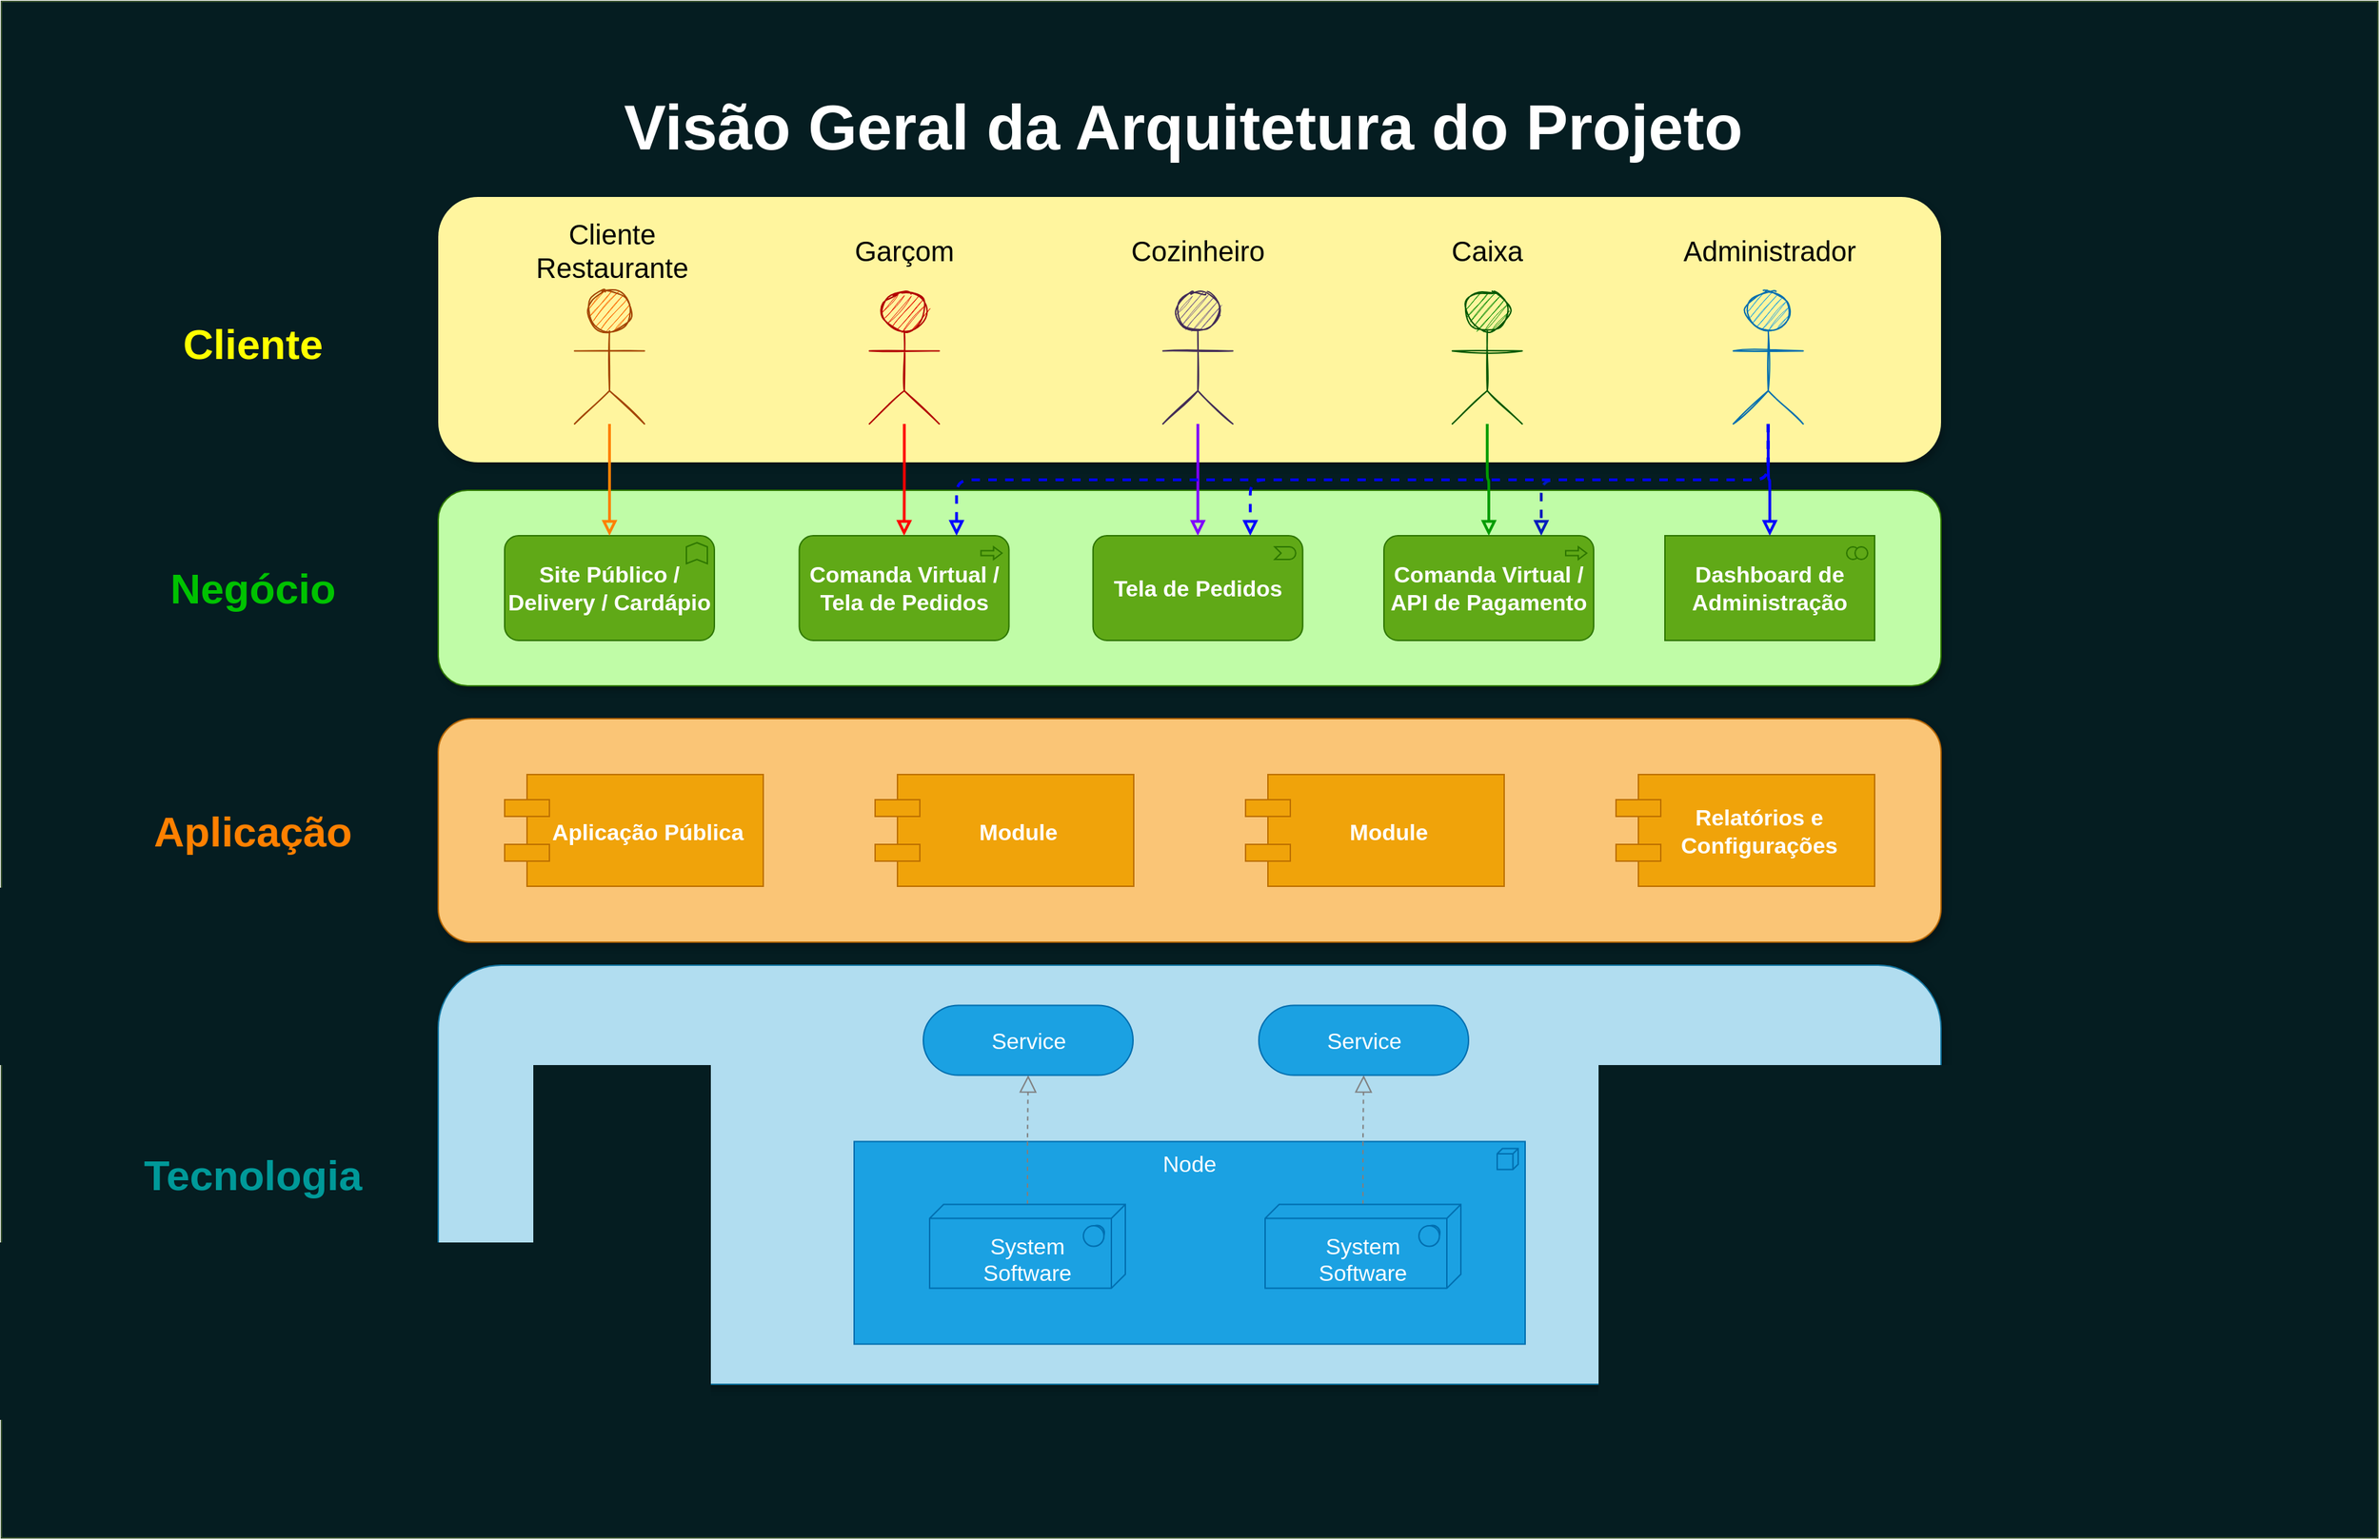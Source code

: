 <mxfile version="14.4.8" type="github">
  <diagram id="6I0OCvxSQrVGMHxT2VVA" name="Page-1">
    <mxGraphModel dx="1240" dy="741" grid="1" gridSize="10" guides="1" tooltips="1" connect="1" arrows="1" fold="1" page="1" pageScale="1" pageWidth="850" pageHeight="1100" math="0" shadow="0">
      <root>
        <mxCell id="0" />
        <mxCell id="1" parent="0" />
        <mxCell id="h5tcPj6z0kSrEmYkM9e4-1" value="" style="rounded=0;whiteSpace=wrap;html=1;strokeColor=#3A5431;sketch=0;shadow=0;glass=0;aspect=fixed;labelBackgroundColor=none;labelBorderColor=none;movable=0;recursiveResize=1;editable=0;comic=0;resizable=0;rotatable=0;deletable=0;connectable=0;fillColor=#051D21;" vertex="1" parent="1">
          <mxGeometry width="1700" height="1100" as="geometry" />
        </mxCell>
        <mxCell id="h5tcPj6z0kSrEmYkM9e4-2" value="" style="whiteSpace=wrap;html=1;strokeColor=none;strokeWidth=1;fontSize=14;shadow=1;sketch=0;fillColor=#FFF59E;fontColor=#F1FC86;rounded=1;movable=0;resizable=0;rotatable=0;deletable=0;editable=0;connectable=0;" vertex="1" parent="1">
          <mxGeometry x="312.5" y="140" width="1075" height="190" as="geometry" />
        </mxCell>
        <mxCell id="dKdSaXE48SgPbhcamS2K-30" value="" style="whiteSpace=wrap;html=1;strokeColor=#10739e;strokeWidth=1;fillColor=#b1ddf0;fontSize=14;rounded=1;shadow=1;movable=0;resizable=0;rotatable=0;deletable=0;editable=0;connectable=0;" parent="1" vertex="1">
          <mxGeometry x="312.5" y="690" width="1075" height="300" as="geometry" />
        </mxCell>
        <mxCell id="dKdSaXE48SgPbhcamS2K-31" value="" style="whiteSpace=wrap;html=1;strokeColor=#b46504;strokeWidth=1;fontSize=14;rounded=1;shadow=1;fillColor=#FAC576;movable=0;resizable=0;rotatable=0;deletable=0;editable=0;connectable=0;" parent="1" vertex="1">
          <mxGeometry x="312.5" y="513.5" width="1075" height="160" as="geometry" />
        </mxCell>
        <mxCell id="dKdSaXE48SgPbhcamS2K-32" value="" style="whiteSpace=wrap;html=1;strokeColor=#2D7600;strokeWidth=1;fontSize=14;rounded=1;shadow=1;fontColor=#ffffff;fillColor=#C0FCA7;movable=0;resizable=0;rotatable=0;deletable=0;editable=0;connectable=0;" parent="1" vertex="1">
          <mxGeometry x="312.5" y="350" width="1075" height="140" as="geometry" />
        </mxCell>
        <mxCell id="dKdSaXE48SgPbhcamS2K-33" value="Node" style="html=1;whiteSpace=wrap;fillColor=#1ba1e2;shape=mxgraph.archimate3.application;appType=node;archiType=square;fontSize=16;verticalAlign=top;strokeColor=#006EAF;fontColor=#ffffff;" parent="1" vertex="1">
          <mxGeometry x="610" y="816.25" width="480" height="145" as="geometry" />
        </mxCell>
        <mxCell id="dKdSaXE48SgPbhcamS2K-34" style="edgeStyle=elbowEdgeStyle;rounded=1;elbow=vertical;html=1;startSize=10;endArrow=block;endFill=0;endSize=10;jettySize=auto;orthogonalLoop=1;strokeColor=#808080;fontSize=14;dashed=1;" parent="1" source="dKdSaXE48SgPbhcamS2K-35" target="dKdSaXE48SgPbhcamS2K-40" edge="1">
          <mxGeometry relative="1" as="geometry" />
        </mxCell>
        <mxCell id="dKdSaXE48SgPbhcamS2K-35" value="&lt;div style=&quot;font-size: 16px;&quot;&gt;&lt;br style=&quot;font-size: 16px;&quot;&gt;&lt;/div&gt;System&lt;div style=&quot;font-size: 16px;&quot;&gt;Software&lt;/div&gt;" style="html=1;whiteSpace=wrap;fillColor=#1ba1e2;shape=mxgraph.archimate3.tech;techType=sysSw;fontSize=16;strokeColor=#006EAF;fontColor=#ffffff;" parent="1" vertex="1">
          <mxGeometry x="664" y="861.25" width="140" height="60" as="geometry" />
        </mxCell>
        <mxCell id="dKdSaXE48SgPbhcamS2K-36" style="edgeStyle=elbowEdgeStyle;rounded=1;elbow=vertical;html=1;startSize=10;endArrow=block;endFill=0;endSize=10;jettySize=auto;orthogonalLoop=1;strokeColor=#808080;fontSize=14;dashed=1;" parent="1" source="dKdSaXE48SgPbhcamS2K-37" target="dKdSaXE48SgPbhcamS2K-45" edge="1">
          <mxGeometry relative="1" as="geometry" />
        </mxCell>
        <mxCell id="dKdSaXE48SgPbhcamS2K-37" value="&lt;div style=&quot;font-size: 16px;&quot;&gt;&lt;br style=&quot;font-size: 16px;&quot;&gt;&lt;/div&gt;&lt;div style=&quot;font-size: 16px;&quot;&gt;&lt;span style=&quot;font-size: 16px;&quot;&gt;System&lt;/span&gt;&lt;div style=&quot;font-size: 16px;&quot;&gt;Software&lt;/div&gt;&lt;/div&gt;" style="html=1;whiteSpace=wrap;fillColor=#1ba1e2;shape=mxgraph.archimate3.tech;techType=sysSw;fontSize=16;strokeColor=#006EAF;fontColor=#ffffff;" parent="1" vertex="1">
          <mxGeometry x="904" y="861.25" width="140" height="60" as="geometry" />
        </mxCell>
        <mxCell id="dKdSaXE48SgPbhcamS2K-40" value="Service" style="html=1;whiteSpace=wrap;fillColor=#1ba1e2;shape=mxgraph.archimate3.service;fontSize=16;strokeColor=#006EAF;fontColor=#ffffff;" parent="1" vertex="1">
          <mxGeometry x="659.5" y="718.75" width="150" height="50" as="geometry" />
        </mxCell>
        <mxCell id="dKdSaXE48SgPbhcamS2K-45" value="Service" style="html=1;whiteSpace=wrap;fillColor=#1ba1e2;shape=mxgraph.archimate3.service;fontSize=16;strokeColor=#006EAF;fontColor=#ffffff;" parent="1" vertex="1">
          <mxGeometry x="899.5" y="718.75" width="150" height="50" as="geometry" />
        </mxCell>
        <mxCell id="dKdSaXE48SgPbhcamS2K-47" value="Aplicação Pública" style="shape=component;align=center;fillColor=#f0a30a;fontSize=16;strokeColor=#BD7000;fontColor=#ffffff;spacingLeft=20;fontStyle=1" parent="1" vertex="1">
          <mxGeometry x="360" y="553.5" width="185" height="80" as="geometry" />
        </mxCell>
        <mxCell id="dKdSaXE48SgPbhcamS2K-49" value="Module" style="shape=component;align=center;fillColor=#f0a30a;fontSize=16;strokeColor=#BD7000;fontColor=#ffffff;spacingLeft=20;fontStyle=1" parent="1" vertex="1">
          <mxGeometry x="625" y="553.5" width="185" height="80" as="geometry" />
        </mxCell>
        <mxCell id="dKdSaXE48SgPbhcamS2K-51" value="Module" style="shape=component;align=center;fillColor=#f0a30a;fontSize=16;strokeColor=#BD7000;fontColor=#ffffff;spacingLeft=20;fontStyle=1" parent="1" vertex="1">
          <mxGeometry x="890" y="553.5" width="185" height="80" as="geometry" />
        </mxCell>
        <mxCell id="dKdSaXE48SgPbhcamS2K-53" value="Relatórios e Configurações" style="shape=component;align=center;fillColor=#f0a30a;fontSize=16;strokeColor=#BD7000;fontColor=#ffffff;whiteSpace=wrap;html=1;spacingLeft=20;fontStyle=1" parent="1" vertex="1">
          <mxGeometry x="1155" y="553.5" width="185" height="80" as="geometry" />
        </mxCell>
        <mxCell id="dKdSaXE48SgPbhcamS2K-54" value="Site Público / Delivery / Cardápio" style="html=1;whiteSpace=wrap;fillColor=#60a917;shape=mxgraph.archimate3.application;appType=func;archiType=rounded;fontSize=16;strokeColor=#2D7600;fontColor=#ffffff;fontStyle=1" parent="1" vertex="1">
          <mxGeometry x="360" y="382.5" width="150" height="75" as="geometry" />
        </mxCell>
        <mxCell id="dKdSaXE48SgPbhcamS2K-55" value="&lt;div style=&quot;font-size: 16px;&quot;&gt;Dashboard de Administração&lt;/div&gt;" style="html=1;whiteSpace=wrap;fillColor=#60a917;shape=mxgraph.archimate3.application;appType=collab;archiType=square;fontSize=16;sketch=0;strokeColor=#2D7600;fontColor=#ffffff;fontStyle=1" parent="1" vertex="1">
          <mxGeometry x="1190" y="382.5" width="150" height="75" as="geometry" />
        </mxCell>
        <mxCell id="dKdSaXE48SgPbhcamS2K-56" value="Tela de Pedidos" style="html=1;whiteSpace=wrap;fillColor=#60a917;shape=mxgraph.archimate3.application;appType=event;archiType=rounded;fontSize=16;strokeColor=#2D7600;fontColor=#ffffff;sketch=0;fontStyle=1" parent="1" vertex="1">
          <mxGeometry x="780.87" y="382.5" width="150" height="75" as="geometry" />
        </mxCell>
        <mxCell id="dKdSaXE48SgPbhcamS2K-57" value="&lt;div style=&quot;font-size: 16px;&quot;&gt;Comanda Virtual / API de Pagamento&lt;/div&gt;" style="html=1;whiteSpace=wrap;shape=mxgraph.archimate3.application;appType=proc;archiType=rounded;fontSize=16;fillColor=#60a917;strokeColor=#2D7600;fontColor=#ffffff;fontStyle=1" parent="1" vertex="1">
          <mxGeometry x="989.01" y="382.5" width="150" height="75" as="geometry" />
        </mxCell>
        <mxCell id="dKdSaXE48SgPbhcamS2K-58" value="Tecnologia" style="text;html=1;strokeColor=none;fillColor=none;align=center;verticalAlign=middle;whiteSpace=wrap;fontSize=30;fontStyle=1;fontColor=#009999;movable=0;resizable=0;rotatable=0;deletable=0;editable=0;connectable=0;" parent="1" vertex="1">
          <mxGeometry x="60" y="830" width="240" height="20" as="geometry" />
        </mxCell>
        <mxCell id="dKdSaXE48SgPbhcamS2K-59" value="Aplicação" style="text;html=1;strokeColor=none;fillColor=none;align=center;verticalAlign=middle;whiteSpace=wrap;fontSize=30;fontStyle=1;fontColor=#FF8000;movable=0;resizable=0;rotatable=0;deletable=0;editable=0;connectable=0;" parent="1" vertex="1">
          <mxGeometry x="60" y="583.5" width="240" height="20" as="geometry" />
        </mxCell>
        <mxCell id="dKdSaXE48SgPbhcamS2K-60" value="Negócio" style="text;html=1;strokeColor=none;fillColor=none;align=center;verticalAlign=middle;whiteSpace=wrap;fontSize=30;fontStyle=1;labelBackgroundColor=none;fontColor=#00C200;labelBorderColor=none;movable=0;resizable=0;rotatable=0;deletable=0;editable=0;connectable=0;" parent="1" vertex="1">
          <mxGeometry x="60" y="410" width="240" height="20" as="geometry" />
        </mxCell>
        <mxCell id="dKdSaXE48SgPbhcamS2K-61" style="edgeStyle=elbowEdgeStyle;rounded=1;elbow=vertical;html=1;endArrow=block;endFill=0;jettySize=auto;orthogonalLoop=1;fontSize=14;strokeColor=#FF8000;strokeWidth=2;" parent="1" source="dKdSaXE48SgPbhcamS2K-62" target="dKdSaXE48SgPbhcamS2K-54" edge="1">
          <mxGeometry relative="1" as="geometry" />
        </mxCell>
        <mxCell id="dKdSaXE48SgPbhcamS2K-63" value="&lt;div style=&quot;font-size: 45px;&quot;&gt;Visão Geral da Arquitetura do Projeto&lt;/div&gt;" style="text;strokeColor=none;fillColor=none;html=1;fontSize=45;fontStyle=1;verticalAlign=middle;align=center;fontColor=#FFFFFF;movable=0;resizable=0;rotatable=0;deletable=0;editable=0;connectable=0;" parent="1" vertex="1">
          <mxGeometry x="50" y="70" width="1590" height="40" as="geometry" />
        </mxCell>
        <mxCell id="h5tcPj6z0kSrEmYkM9e4-3" value="&lt;div style=&quot;font-size: 30px;&quot;&gt;Cliente&lt;/div&gt;" style="text;html=1;strokeColor=none;fillColor=none;align=center;verticalAlign=middle;whiteSpace=wrap;fontSize=30;fontStyle=1;fontColor=#FFFF00;movable=0;resizable=0;rotatable=0;deletable=0;editable=0;connectable=0;" vertex="1" parent="1">
          <mxGeometry x="60" y="235" width="240" height="20" as="geometry" />
        </mxCell>
        <mxCell id="h5tcPj6z0kSrEmYkM9e4-17" value="" style="group" vertex="1" connectable="0" parent="1">
          <mxGeometry x="1188.13" y="147.5" width="153.75" height="155" as="geometry" />
        </mxCell>
        <mxCell id="h5tcPj6z0kSrEmYkM9e4-8" value="" style="html=1;whiteSpace=wrap;shape=mxgraph.archimate3.actor;fontSize=14;sketch=1;shadow=0;fontColor=#ffffff;fillColor=#1ba1e2;strokeColor=#006EAF;" vertex="1" parent="h5tcPj6z0kSrEmYkM9e4-17">
          <mxGeometry x="50.75" y="60" width="50" height="95" as="geometry" />
        </mxCell>
        <mxCell id="h5tcPj6z0kSrEmYkM9e4-14" value="Administrador" style="text;html=1;strokeColor=none;fillColor=none;align=center;verticalAlign=middle;whiteSpace=wrap;rounded=0;shadow=1;glass=0;labelBackgroundColor=none;comic=0;sketch=0;fontSize=20;" vertex="1" parent="h5tcPj6z0kSrEmYkM9e4-17">
          <mxGeometry width="153.75" height="60" as="geometry" />
        </mxCell>
        <mxCell id="h5tcPj6z0kSrEmYkM9e4-18" value="" style="group" vertex="1" connectable="0" parent="1">
          <mxGeometry x="986" y="147.5" width="153.75" height="155" as="geometry" />
        </mxCell>
        <mxCell id="h5tcPj6z0kSrEmYkM9e4-6" value="" style="html=1;whiteSpace=wrap;shape=mxgraph.archimate3.actor;fontSize=14;sketch=1;shadow=0;fontColor=#ffffff;fillColor=#008a00;strokeColor=#005700;" vertex="1" parent="h5tcPj6z0kSrEmYkM9e4-18">
          <mxGeometry x="51.87" y="60" width="50" height="95" as="geometry" />
        </mxCell>
        <mxCell id="h5tcPj6z0kSrEmYkM9e4-13" value="Caixa" style="text;html=1;strokeColor=none;fillColor=none;align=center;verticalAlign=middle;whiteSpace=wrap;rounded=0;shadow=1;glass=0;labelBackgroundColor=none;comic=0;sketch=0;fontSize=20;" vertex="1" parent="h5tcPj6z0kSrEmYkM9e4-18">
          <mxGeometry width="153.75" height="60" as="geometry" />
        </mxCell>
        <mxCell id="h5tcPj6z0kSrEmYkM9e4-19" value="" style="group" vertex="1" connectable="0" parent="1">
          <mxGeometry x="779" y="147.5" width="153.75" height="155" as="geometry" />
        </mxCell>
        <mxCell id="h5tcPj6z0kSrEmYkM9e4-5" value="" style="html=1;whiteSpace=wrap;shape=mxgraph.archimate3.actor;fontSize=14;sketch=1;shadow=0;fontColor=#ffffff;fillColor=#76608a;strokeColor=#432D57;" vertex="1" parent="h5tcPj6z0kSrEmYkM9e4-19">
          <mxGeometry x="51.88" y="60" width="50" height="95" as="geometry" />
        </mxCell>
        <mxCell id="h5tcPj6z0kSrEmYkM9e4-12" value="Cozinheiro" style="text;html=1;strokeColor=none;fillColor=none;align=center;verticalAlign=middle;whiteSpace=wrap;rounded=0;shadow=1;glass=0;labelBackgroundColor=none;comic=0;sketch=0;fontSize=20;" vertex="1" parent="h5tcPj6z0kSrEmYkM9e4-19">
          <mxGeometry width="153.75" height="60" as="geometry" />
        </mxCell>
        <mxCell id="h5tcPj6z0kSrEmYkM9e4-20" value="" style="group" vertex="1" connectable="0" parent="1">
          <mxGeometry x="569" y="147.5" width="153.75" height="155" as="geometry" />
        </mxCell>
        <mxCell id="h5tcPj6z0kSrEmYkM9e4-4" value="" style="html=1;whiteSpace=wrap;shape=mxgraph.archimate3.actor;fontSize=14;sketch=1;shadow=0;fontColor=#ffffff;fillColor=#e51400;strokeColor=#B20000;" vertex="1" parent="h5tcPj6z0kSrEmYkM9e4-20">
          <mxGeometry x="51.88" y="60" width="50" height="95" as="geometry" />
        </mxCell>
        <mxCell id="h5tcPj6z0kSrEmYkM9e4-11" value="Garçom" style="text;html=1;strokeColor=none;fillColor=none;align=center;verticalAlign=middle;whiteSpace=wrap;rounded=0;shadow=1;glass=0;labelBackgroundColor=none;comic=0;sketch=0;fontSize=20;" vertex="1" parent="h5tcPj6z0kSrEmYkM9e4-20">
          <mxGeometry width="153.75" height="60" as="geometry" />
        </mxCell>
        <mxCell id="h5tcPj6z0kSrEmYkM9e4-21" value="" style="group" vertex="1" connectable="0" parent="1">
          <mxGeometry x="360" y="147.5" width="153.75" height="155" as="geometry" />
        </mxCell>
        <mxCell id="dKdSaXE48SgPbhcamS2K-62" value="" style="html=1;whiteSpace=wrap;shape=mxgraph.archimate3.actor;fontSize=14;sketch=1;shadow=0;fontColor=#ffffff;fillColor=#FC6900;strokeColor=#A34400;" parent="h5tcPj6z0kSrEmYkM9e4-21" vertex="1">
          <mxGeometry x="50" y="60" width="50" height="95" as="geometry" />
        </mxCell>
        <mxCell id="h5tcPj6z0kSrEmYkM9e4-10" value="Cliente Restaurante" style="text;strokeColor=none;fillColor=none;align=center;verticalAlign=middle;whiteSpace=wrap;rounded=0;shadow=1;glass=0;labelBackgroundColor=none;comic=0;sketch=0;fontSize=20;spacing=0;spacingBottom=0;html=1;" vertex="1" parent="h5tcPj6z0kSrEmYkM9e4-21">
          <mxGeometry width="153.75" height="60" as="geometry" />
        </mxCell>
        <mxCell id="h5tcPj6z0kSrEmYkM9e4-23" value="&lt;div style=&quot;font-size: 16px;&quot;&gt;Comanda Virtual / Tela de Pedidos&lt;br style=&quot;font-size: 16px;&quot;&gt;&lt;/div&gt;" style="html=1;whiteSpace=wrap;shape=mxgraph.archimate3.application;appType=proc;archiType=rounded;fontSize=16;fillColor=#60a917;strokeColor=#2D7600;fontColor=#ffffff;fontStyle=1" vertex="1" parent="1">
          <mxGeometry x="570.75" y="382.5" width="150" height="75" as="geometry" />
        </mxCell>
        <mxCell id="h5tcPj6z0kSrEmYkM9e4-24" style="edgeStyle=elbowEdgeStyle;rounded=1;orthogonalLoop=1;jettySize=auto;html=1;entryX=0.5;entryY=0;entryDx=0;entryDy=0;entryPerimeter=0;fontSize=20;fontColor=#00C200;fillColor=#0050ef;endArrow=block;endFill=0;strokeWidth=2;elbow=vertical;strokeColor=#0000FF;" edge="1" parent="1" source="h5tcPj6z0kSrEmYkM9e4-8" target="dKdSaXE48SgPbhcamS2K-55">
          <mxGeometry relative="1" as="geometry" />
        </mxCell>
        <mxCell id="h5tcPj6z0kSrEmYkM9e4-25" style="edgeStyle=elbowEdgeStyle;rounded=1;orthogonalLoop=1;jettySize=auto;elbow=vertical;html=1;entryX=0.5;entryY=0;entryDx=0;entryDy=0;entryPerimeter=0;endArrow=block;endFill=0;strokeWidth=2;fontSize=20;fontColor=#00C200;strokeColor=#009C00;" edge="1" parent="1" source="h5tcPj6z0kSrEmYkM9e4-6" target="dKdSaXE48SgPbhcamS2K-57">
          <mxGeometry relative="1" as="geometry" />
        </mxCell>
        <mxCell id="h5tcPj6z0kSrEmYkM9e4-26" style="edgeStyle=elbowEdgeStyle;rounded=1;orthogonalLoop=1;jettySize=auto;elbow=vertical;html=1;entryX=0.5;entryY=0;entryDx=0;entryDy=0;entryPerimeter=0;endArrow=block;endFill=0;strokeWidth=2;fontSize=20;fontColor=#00C200;strokeColor=#7F00FF;" edge="1" parent="1" source="h5tcPj6z0kSrEmYkM9e4-5" target="dKdSaXE48SgPbhcamS2K-56">
          <mxGeometry relative="1" as="geometry" />
        </mxCell>
        <mxCell id="h5tcPj6z0kSrEmYkM9e4-27" style="edgeStyle=elbowEdgeStyle;rounded=1;orthogonalLoop=1;jettySize=auto;elbow=vertical;html=1;entryX=0.5;entryY=0;entryDx=0;entryDy=0;entryPerimeter=0;endArrow=block;endFill=0;strokeWidth=2;fontSize=20;fontColor=#00C200;strokeColor=#FF0000;jumpSize=6;" edge="1" parent="1" source="h5tcPj6z0kSrEmYkM9e4-4" target="h5tcPj6z0kSrEmYkM9e4-23">
          <mxGeometry relative="1" as="geometry" />
        </mxCell>
        <mxCell id="h5tcPj6z0kSrEmYkM9e4-28" style="edgeStyle=elbowEdgeStyle;rounded=1;orthogonalLoop=1;jettySize=auto;html=1;entryX=0.75;entryY=0;entryDx=0;entryDy=0;entryPerimeter=0;dashed=1;endArrow=block;endFill=0;strokeColor=#001DBC;strokeWidth=2;fontSize=20;fontColor=#00C200;elbow=vertical;fillColor=#0050ef;" edge="1" parent="1" source="h5tcPj6z0kSrEmYkM9e4-8" target="dKdSaXE48SgPbhcamS2K-57">
          <mxGeometry relative="1" as="geometry" />
        </mxCell>
        <mxCell id="h5tcPj6z0kSrEmYkM9e4-29" style="edgeStyle=elbowEdgeStyle;rounded=1;orthogonalLoop=1;jettySize=auto;elbow=vertical;html=1;entryX=0.75;entryY=0;entryDx=0;entryDy=0;entryPerimeter=0;dashed=1;endArrow=block;endFill=0;strokeWidth=2;fontSize=20;fontColor=#00C200;strokeColor=#0000FF;" edge="1" parent="1" source="h5tcPj6z0kSrEmYkM9e4-8" target="dKdSaXE48SgPbhcamS2K-56">
          <mxGeometry relative="1" as="geometry" />
        </mxCell>
        <mxCell id="h5tcPj6z0kSrEmYkM9e4-31" style="edgeStyle=elbowEdgeStyle;rounded=1;jumpSize=6;orthogonalLoop=1;jettySize=auto;elbow=vertical;html=1;entryX=0.75;entryY=0;entryDx=0;entryDy=0;entryPerimeter=0;endArrow=block;endFill=0;strokeColor=#0000FF;strokeWidth=2;fontSize=20;fontColor=#00C200;dashed=1;" edge="1" parent="1" source="h5tcPj6z0kSrEmYkM9e4-8" target="h5tcPj6z0kSrEmYkM9e4-23">
          <mxGeometry relative="1" as="geometry" />
        </mxCell>
      </root>
    </mxGraphModel>
  </diagram>
</mxfile>
